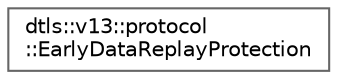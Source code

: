 digraph "Graphical Class Hierarchy"
{
 // LATEX_PDF_SIZE
  bgcolor="transparent";
  edge [fontname=Helvetica,fontsize=10,labelfontname=Helvetica,labelfontsize=10];
  node [fontname=Helvetica,fontsize=10,shape=box,height=0.2,width=0.4];
  rankdir="LR";
  Node0 [id="Node000000",label="dtls::v13::protocol\l::EarlyDataReplayProtection",height=0.2,width=0.4,color="grey40", fillcolor="white", style="filled",URL="$classdtls_1_1v13_1_1protocol_1_1EarlyDataReplayProtection.html",tooltip=" "];
}
